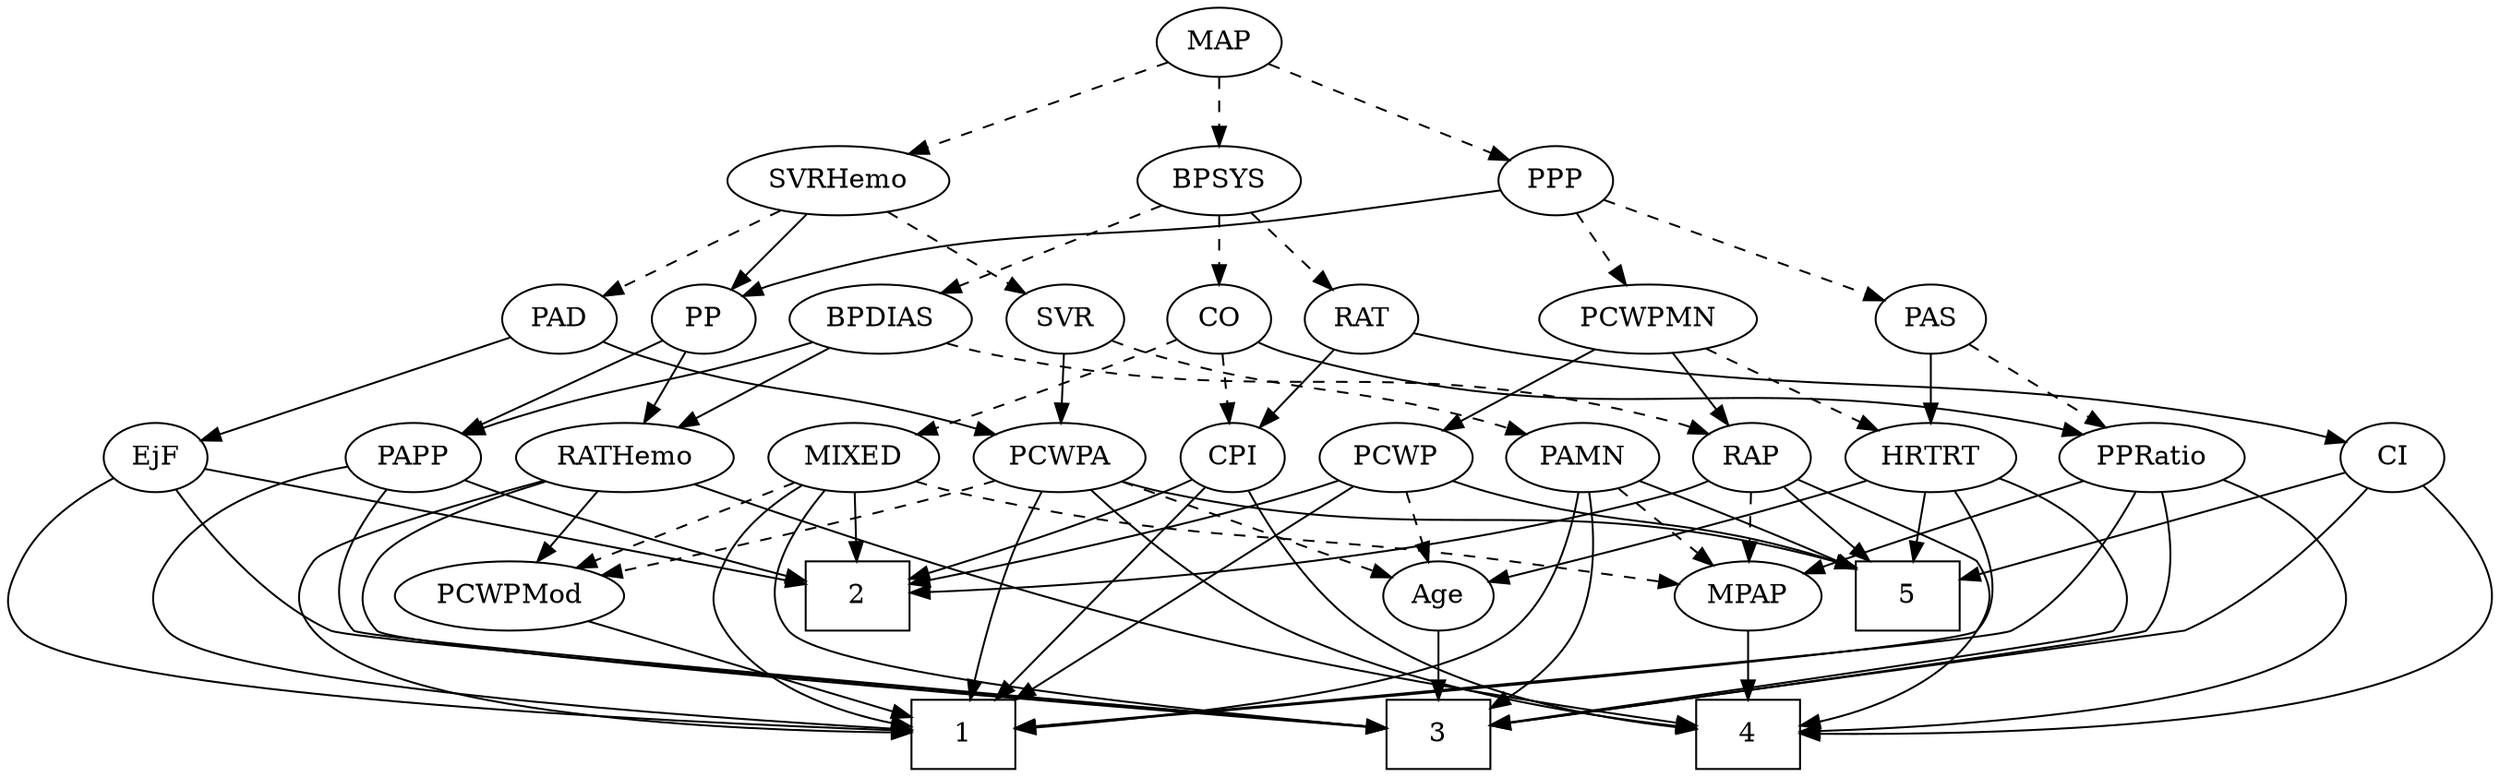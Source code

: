 strict digraph {
	graph [bb="0,0,1265.7,396"];
	node [label="\N"];
	1	[height=0.5,
		pos="480.97,18",
		shape=box,
		width=0.75];
	2	[height=0.5,
		pos="425.97,90",
		shape=box,
		width=0.75];
	3	[height=0.5,
		pos="725.97,18",
		shape=box,
		width=0.75];
	4	[height=0.5,
		pos="881.97,18",
		shape=box,
		width=0.75];
	5	[height=0.5,
		pos="961.97,90",
		shape=box,
		width=0.75];
	Age	[height=0.5,
		pos="725.97,90",
		width=0.75];
	Age -> 3	[pos="e,725.97,36.104 725.97,71.697 725.97,63.983 725.97,54.712 725.97,46.112",
		style=solid];
	EjF	[height=0.5,
		pos="81.966,162",
		width=0.75];
	EjF -> 1	[pos="e,453.73,19.971 59.337,152.02 41.505,143.59 17.89,129.1 6.9658,108 -0.3915,93.792 -3.7008,83.926 6.9658,72 35.982,39.559 337.05,\
24.656 443.74,20.365",
		style=solid];
	EjF -> 2	[pos="e,398.8,96.528 107.54,155.8 167.67,143.56 318.24,112.92 388.62,98.599",
		style=solid];
	EjF -> 3	[pos="e,698.96,21.31 91.929,145.16 106.02,124.32 133.89,88.402 167.97,72 179.76,66.323 566.13,32.73 688.91,22.173",
		style=solid];
	RAP	[height=0.5,
		pos="881.97,162",
		width=0.77632];
	RAP -> 2	[pos="e,453,91.586 860.87,149.97 855.77,147.68 850.27,145.51 844.97,144 707.88,104.84 537.33,94.591 463.22,91.927",
		style=solid];
	RAP -> 4	[pos="e,909.05,22.88 904.27,150.74 909.11,148.52 914.21,146.18 918.97,144 954.05,127.95 977.09,140.45 997.97,108 1006.6,94.543 1006.6,\
85.461 997.97,72 980.67,45.077 945.92,31.66 918.95,25.081",
		style=solid];
	RAP -> 5	[pos="e,942.41,108.11 898.15,146.83 908.64,137.66 922.56,125.48 934.72,114.84",
		style=solid];
	MPAP	[height=0.5,
		pos="881.97,90",
		width=0.97491];
	RAP -> MPAP	[pos="e,881.97,108.1 881.97,143.7 881.97,135.98 881.97,126.71 881.97,118.11",
		style=dashed];
	MIXED	[height=0.5,
		pos="425.97,162",
		width=1.1193];
	MIXED -> 1	[pos="e,453.7,22.02 399.29,148.33 383.85,139.42 365.78,125.88 356.97,108 349.89,93.648 348.15,85.353 356.97,72 376.12,42.986 414.77,29.799 \
443.86,23.84",
		style=solid];
	MIXED -> 2	[pos="e,425.97,108.1 425.97,143.7 425.97,135.98 425.97,126.71 425.97,118.11",
		style=solid];
	MIXED -> 3	[pos="e,698.72,21.283 410.57,145.25 393.73,126.1 371.45,93.667 389.97,72 409.24,49.451 605.2,29.652 688.66,22.174",
		style=solid];
	MIXED -> MPAP	[pos="e,848.62,95.833 457.65,150.74 466.13,148.26 475.34,145.81 483.97,144 605.89,118.4 638.51,124.74 761.97,108 787.37,104.56 815.77,\
100.54 838.57,97.275",
		style=dashed];
	PCWPMod	[height=0.5,
		pos="252.97,90",
		width=1.4443];
	MIXED -> PCWPMod	[pos="e,285.56,104.19 397.01,149.28 369.11,138 326.61,120.8 294.99,108",
		style=dashed];
	MPAP -> 4	[pos="e,881.97,36.104 881.97,71.697 881.97,63.983 881.97,54.712 881.97,46.112",
		style=solid];
	BPSYS	[height=0.5,
		pos="617.97,306",
		width=1.0471];
	CO	[height=0.5,
		pos="617.97,234",
		width=0.75];
	BPSYS -> CO	[pos="e,617.97,252.1 617.97,287.7 617.97,279.98 617.97,270.71 617.97,262.11",
		style=dashed];
	RAT	[height=0.5,
		pos="689.97,234",
		width=0.75827];
	BPSYS -> RAT	[pos="e,675.01,249.54 633.94,289.46 643.91,279.78 656.87,267.17 667.82,256.53",
		style=dashed];
	BPDIAS	[height=0.5,
		pos="449.97,234",
		width=1.1735];
	BPSYS -> BPDIAS	[pos="e,479.01,247.1 590.6,293.6 562.79,282.01 519.49,263.97 488.28,250.96",
		style=dashed];
	PAD	[height=0.5,
		pos="288.97,234",
		width=0.79437];
	PAD -> EjF	[pos="e,105.54,170.97 264.41,224.7 227.31,212.15 156.89,188.34 115.22,174.25",
		style=solid];
	PCWPA	[height=0.5,
		pos="534.97,162",
		width=1.1555];
	PAD -> PCWPA	[pos="e,501.39,172.75 311.2,222.24 316.31,220 321.77,217.78 326.97,216 391.02,194.09 409.5,197.23 474.97,180 480.33,178.59 485.95,177.06 \
491.51,175.52",
		style=solid];
	CO -> MIXED	[pos="e,456.9,173.65 595.26,223.85 588.73,221.27 581.58,218.48 574.97,216 538.48,202.3 496.64,187.5 466.61,177.03",
		style=dashed];
	CPI	[height=0.5,
		pos="621.97,162",
		width=0.75];
	CO -> CPI	[pos="e,620.99,180.1 618.95,215.7 619.4,207.98 619.93,198.71 620.42,190.11",
		style=dashed];
	PPRatio	[height=0.5,
		pos="1079,162",
		width=1.1013];
	CO -> PPRatio	[pos="e,1047,172.87 638.44,221.86 643.4,219.58 648.77,217.44 653.97,216 810.22,172.75 857.56,209.54 1017,180 1023.6,178.77 1030.6,177.17 \
1037.3,175.45",
		style=solid];
	PAS	[height=0.5,
		pos="967.97,234",
		width=0.75];
	PAS -> PPRatio	[pos="e,1056.7,177.04 987.05,220.97 1003.8,210.39 1028.5,194.8 1048.1,182.46",
		style=dashed];
	HRTRT	[height=0.5,
		pos="967.97,162",
		width=1.1013];
	PAS -> HRTRT	[pos="e,967.97,180.1 967.97,215.7 967.97,207.98 967.97,198.71 967.97,190.11",
		style=solid];
	PAMN	[height=0.5,
		pos="799.97,162",
		width=1.011];
	PAMN -> 1	[pos="e,507.98,20.888 797.59,144.03 793.79,123.66 784.36,89.994 761.97,72 724.86,42.19 585.7,27.302 518.18,21.707",
		style=solid];
	PAMN -> 3	[pos="e,752.99,32.26 803.04,143.82 805.52,125.02 806.89,94.579 794.97,72 787.51,57.892 774.46,46.404 761.71,37.775",
		style=solid];
	PAMN -> 5	[pos="e,934.9,103.94 827.15,149.96 850.86,140.24 886.39,125.48 925.44,108.15",
		style=solid];
	PAMN -> MPAP	[pos="e,864.6,105.82 817.36,146.15 828.77,136.41 843.89,123.5 856.63,112.63",
		style=dashed];
	RATHemo	[height=0.5,
		pos="317.97,162",
		width=1.3721];
	RATHemo -> 1	[pos="e,453.75,19.176 281.01,149.87 235.21,135.9 162.68,113.15 158.97,108 149.61,95.02 148.61,84.198 158.97,72 195.12,29.408 366.68,20.985 \
443.56,19.363",
		style=solid];
	RATHemo -> 3	[pos="e,698.87,21.196 280.32,150.21 247.04,139.83 202.24,123.47 191.97,108 183.11,94.672 181.23,83.859 191.97,72 200.34,62.752 568.84,\
31.852 688.71,22.027",
		style=solid];
	RATHemo -> 4	[pos="e,854.92,22.711 351.29,148.58 402.45,129.87 503.71,94.293 591.97,72 681.71,49.333 789.38,32.242 844.86,24.161",
		style=solid];
	RATHemo -> PCWPMod	[pos="e,268.41,107.63 302.89,144.76 294.72,135.97 284.47,124.93 275.39,115.14",
		style=solid];
	CPI -> 1	[pos="e,497.91,36.066 607.67,146.6 583.53,122.29 534.45,72.86 504.96,43.163",
		style=solid];
	CPI -> 2	[pos="e,453.22,98.924 600.83,150.5 596,148.24 590.84,145.95 585.97,144 544.48,127.4 495.56,111.75 462.83,101.82",
		style=solid];
	CPI -> 4	[pos="e,854.89,21.031 630.17,144.59 641.08,124.46 662.25,90.715 689.97,72 737.42,39.96 803.82,27.194 844.79,22.174",
		style=solid];
	RAT -> CPI	[pos="e,636.04,177.49 675.88,218.5 666.39,208.73 653.72,195.69 643.05,184.7",
		style=solid];
	CI	[height=0.5,
		pos="1204,162",
		width=0.75];
	RAT -> CI	[pos="e,1179.1,169.36 714.81,226.46 729.1,222.91 747.44,218.7 763.97,216 924.4,189.75 967.46,205.79 1128,180 1141.6,177.82 1156.4,174.68 \
1169.2,171.7",
		style=solid];
	SVR	[height=0.5,
		pos="537.97,234",
		width=0.77632];
	SVR -> PAMN	[pos="e,772.59,174.12 561.01,223.28 567.69,220.69 575.05,218.04 581.97,216 657.29,193.77 679.56,201.94 754.97,180 757.58,179.24 760.26,\
178.4 762.95,177.5",
		style=dashed];
	SVR -> PCWPA	[pos="e,535.7,180.1 537.22,215.7 536.89,207.98 536.5,198.71 536.13,190.11",
		style=solid];
	PCWPMod -> 1	[pos="e,453.65,27.386 290.62,77.441 333.12,64.391 401.83,43.295 444.04,30.337",
		style=solid];
	PCWPA -> 1	[pos="e,484.25,36.148 524.11,144.36 517.84,134.19 510.18,120.72 504.97,108 496.69,87.825 490.43,63.913 486.37,45.958",
		style=solid];
	PCWPA -> 4	[pos="e,854.77,21.448 550.75,145.25 571.78,125.17 611.01,90.812 650.97,72 715.17,41.776 797.7,28.221 844.73,22.593",
		style=solid];
	PCWPA -> 5	[pos="e,934.82,104.98 565.41,149.66 572.11,147.5 579.22,145.46 585.97,144 731.28,112.48 777.66,147.45 924.96,107.7",
		style=solid];
	PCWPA -> Age	[pos="e,702.86,99.467 565.65,149.75 600.64,136.93 657.61,116.05 693.37,102.94",
		style=dashed];
	PCWPA -> PCWPMod	[pos="e,295.24,100.54 501.4,151.22 492.8,148.79 483.56,146.24 474.97,144 417.04,128.89 350.17,113.15 305.08,102.8",
		style=dashed];
	PCWPMN	[height=0.5,
		pos="822.97,234",
		width=1.3902];
	PCWPMN -> RAP	[pos="e,868.89,178.51 836.95,216.41 844.51,207.44 853.97,196.21 862.27,186.37",
		style=solid];
	PCWP	[height=0.5,
		pos="710.97,162",
		width=0.97491];
	PCWPMN -> PCWP	[pos="e,732.41,176.4 799.21,218.15 782.22,207.53 759.21,193.15 740.95,181.74",
		style=solid];
	PCWPMN -> HRTRT	[pos="e,941.81,175.62 851.61,219.17 874.89,207.94 907.82,192.04 932.71,180.02",
		style=dashed];
	SVRHemo	[height=0.5,
		pos="437.97,306",
		width=1.3902];
	SVRHemo -> PAD	[pos="e,311.18,245.44 408.88,291.34 383.39,279.36 346.42,261.99 320.28,249.71",
		style=dashed];
	SVRHemo -> SVR	[pos="e,519.52,247.91 460.16,289.46 475.21,278.93 495.19,264.94 511.13,253.78",
		style=dashed];
	PP	[height=0.5,
		pos="362.97,234",
		width=0.75];
	SVRHemo -> PP	[pos="e,378.23,249.25 420.57,288.76 410.16,279.05 396.82,266.6 385.6,256.13",
		style=solid];
	BPDIAS -> RAP	[pos="e,860.89,174.11 480.68,221.57 487.3,219.44 494.31,217.44 500.97,216 651.22,183.5 696.71,220.63 844.97,180 847.13,179.41 849.32,178.7 \
851.5,177.92",
		style=dashed];
	BPDIAS -> RATHemo	[pos="e,344.7,177.18 424.51,219.5 404.37,208.82 375.99,193.77 353.58,181.89",
		style=solid];
	PAPP	[height=0.5,
		pos="218.97,162",
		width=0.88464];
	BPDIAS -> PAPP	[pos="e,243.47,173.81 418.24,222.05 411.88,219.96 405.23,217.85 398.97,216 337.77,197.9 320.48,200.27 259.97,180 257.68,179.24 255.35,\
178.41 253.01,177.54",
		style=solid];
	MAP	[height=0.5,
		pos="617.97,378",
		width=0.84854];
	MAP -> BPSYS	[pos="e,617.97,324.1 617.97,359.7 617.97,351.98 617.97,342.71 617.97,334.11",
		style=dashed];
	MAP -> SVRHemo	[pos="e,470.71,319.73 592.94,367.27 563.8,355.94 515.21,337.04 480.19,323.42",
		style=dashed];
	PPP	[height=0.5,
		pos="767.97,306",
		width=0.75];
	MAP -> PPP	[pos="e,746.53,317 641.07,366.22 666.92,354.16 708.88,334.57 737.41,321.26",
		style=dashed];
	PP -> RATHemo	[pos="e,328.76,179.8 352.75,217.12 347.27,208.59 340.39,197.89 334.2,188.25",
		style=solid];
	PP -> PAPP	[pos="e,242.7,174.54 341.72,222.67 318.06,211.17 279.54,192.45 251.96,179.04",
		style=solid];
	PPP -> PAS	[pos="e,944.47,243.22 791.3,296.83 826.73,284.43 894.26,260.8 934.78,246.61",
		style=dashed];
	PPP -> PCWPMN	[pos="e,809.9,251.63 779.9,289.81 786.81,281.02 795.68,269.73 803.57,259.69",
		style=dashed];
	PPP -> PP	[pos="e,383.48,246.01 742.18,300.53 721.36,296.97 691.31,291.96 664.97,288 546.99,270.28 513.36,285.87 398.97,252 397.03,251.43 395.06,\
250.76 393.1,250.03",
		style=solid];
	PPRatio -> 1	[pos="e,508.28,21.405 1072.1,144.19 1062.7,123.31 1043.5,88.449 1015,72 1004.2,65.773 638.13,32.909 518.43,22.303",
		style=solid];
	PPRatio -> 3	[pos="e,753.2,22.891 1086.8,144.02 1094.6,124.26 1103.1,91.825 1086,72 1084.6,70.47 854.91,37.45 763.17,24.318",
		style=solid];
	PPRatio -> 4	[pos="e,909.37,19.526 1113.8,153.35 1137.8,146.06 1168,132.45 1183,108 1191.3,94.357 1193.3,84.255 1183,72 1149.7,32.391 992.61,22.373 \
919.52,19.847",
		style=solid];
	PPRatio -> MPAP	[pos="e,908.9,101.58 1048.1,150.66 1017.1,140.2 968.07,123.42 925.97,108 923.46,107.08 920.87,106.12 918.27,105.14",
		style=solid];
	PCWP -> 1	[pos="e,507.99,35.685 689.33,147.64 649.64,123.14 564.85,70.792 516.56,40.978",
		style=solid];
	PCWP -> 2	[pos="e,453.3,96.451 682.49,151.37 674.59,148.84 665.98,146.2 657.97,144 589.8,125.32 509.15,107.94 463.13,98.462",
		style=solid];
	PCWP -> 5	[pos="e,934.72,104.67 737.25,150.05 743.03,147.87 749.16,145.72 754.97,144 826.38,122.84 850.38,131.92 924.88,107.94",
		style=solid];
	PCWP -> Age	[pos="e,722.26,108.28 714.6,144.05 716.27,136.26 718.29,126.82 720.16,118.08",
		style=dashed];
	CI -> 3	[pos="e,753.13,22.865 1191.9,145.74 1174.8,125.2 1141.3,89.259 1104,72 998.87,23.425 960.62,52.12 845.97,36 818.2,32.095 786.82,27.649 \
763.11,24.283",
		style=solid];
	CI -> 4	[pos="e,909.14,18.452 1221.7,148.35 1244.9,130.27 1280.3,96.538 1259,72 1215.2,21.6 1005.6,17.743 919.27,18.355",
		style=solid];
	CI -> 5	[pos="e,989.15,98.862 1179.4,153.9 1136.8,141.58 1048.9,116.16 998.92,101.69",
		style=solid];
	PAPP -> 1	[pos="e,453.73,20.583 187.39,158.6 155.04,154.26 106.27,142.1 82.966,108 73.937,94.791 72.425,84.037 82.966,72 106.57,45.047 348.92,27.205 \
443.47,21.222",
		style=solid];
	PAPP -> 2	[pos="e,398.7,98.937 243.55,150.41 248.93,148.21 254.61,145.96 259.97,144 303.73,127.97 354.94,112.04 388.78,101.89",
		style=solid];
	PAPP -> 3	[pos="e,698.63,21.155 203.45,146.15 185.34,127.04 160.24,93.736 179.97,72 188.56,62.535 566.92,31.656 688.66,21.949",
		style=solid];
	HRTRT -> 1	[pos="e,508.27,21.303 981.87,144.93 996.99,125.45 1016.6,92.697 997.97,72 989.9,63.07 636.23,32.216 518.58,22.181",
		style=solid];
	HRTRT -> 3	[pos="e,753.22,22.974 1002.6,152.83 1025.8,145.35 1054.6,131.72 1069,108 1077.2,94.308 1079.4,84.147 1069,72 1066.5,69.095 851.75,37.398 \
763.35,24.456",
		style=solid];
	HRTRT -> 5	[pos="e,963.43,108.1 966.48,143.7 965.82,135.98 965.03,126.71 964.29,118.11",
		style=solid];
	HRTRT -> Age	[pos="e,750.79,97.259 937.75,150.17 931.56,148.05 925.07,145.9 918.97,144 863.98,126.93 799.32,109.76 760.54,99.761",
		style=solid];
}
